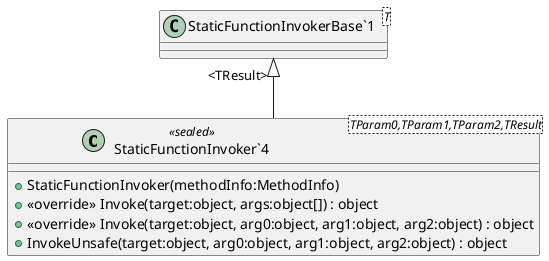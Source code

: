 @startuml
class "StaticFunctionInvoker`4"<TParam0,TParam1,TParam2,TResult> <<sealed>> {
    + StaticFunctionInvoker(methodInfo:MethodInfo)
    + <<override>> Invoke(target:object, args:object[]) : object
    + <<override>> Invoke(target:object, arg0:object, arg1:object, arg2:object) : object
    + InvokeUnsafe(target:object, arg0:object, arg1:object, arg2:object) : object
}
class "StaticFunctionInvokerBase`1"<T> {
}
"StaticFunctionInvokerBase`1" "<TResult>" <|-- "StaticFunctionInvoker`4"
@enduml
